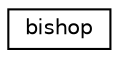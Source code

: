 digraph "Graphical Class Hierarchy"
{
 // LATEX_PDF_SIZE
  edge [fontname="Helvetica",fontsize="10",labelfontname="Helvetica",labelfontsize="10"];
  node [fontname="Helvetica",fontsize="10",shape=record];
  rankdir="LR";
  Node0 [label="bishop",height=0.2,width=0.4,color="black", fillcolor="white", style="filled",URL="$classbishop.html",tooltip="Represents a Bishop piece in the chess game."];
}
